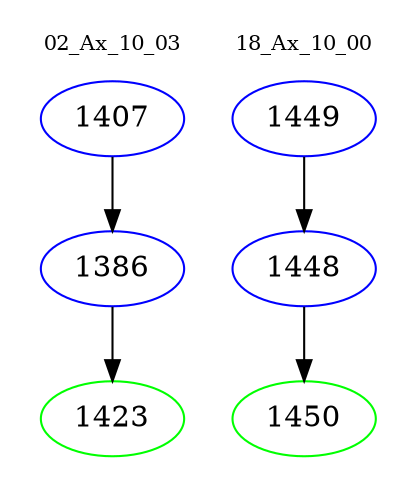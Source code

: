 digraph{
subgraph cluster_0 {
color = white
label = "02_Ax_10_03";
fontsize=10;
T0_1407 [label="1407", color="blue"]
T0_1407 -> T0_1386 [color="black"]
T0_1386 [label="1386", color="blue"]
T0_1386 -> T0_1423 [color="black"]
T0_1423 [label="1423", color="green"]
}
subgraph cluster_1 {
color = white
label = "18_Ax_10_00";
fontsize=10;
T1_1449 [label="1449", color="blue"]
T1_1449 -> T1_1448 [color="black"]
T1_1448 [label="1448", color="blue"]
T1_1448 -> T1_1450 [color="black"]
T1_1450 [label="1450", color="green"]
}
}
